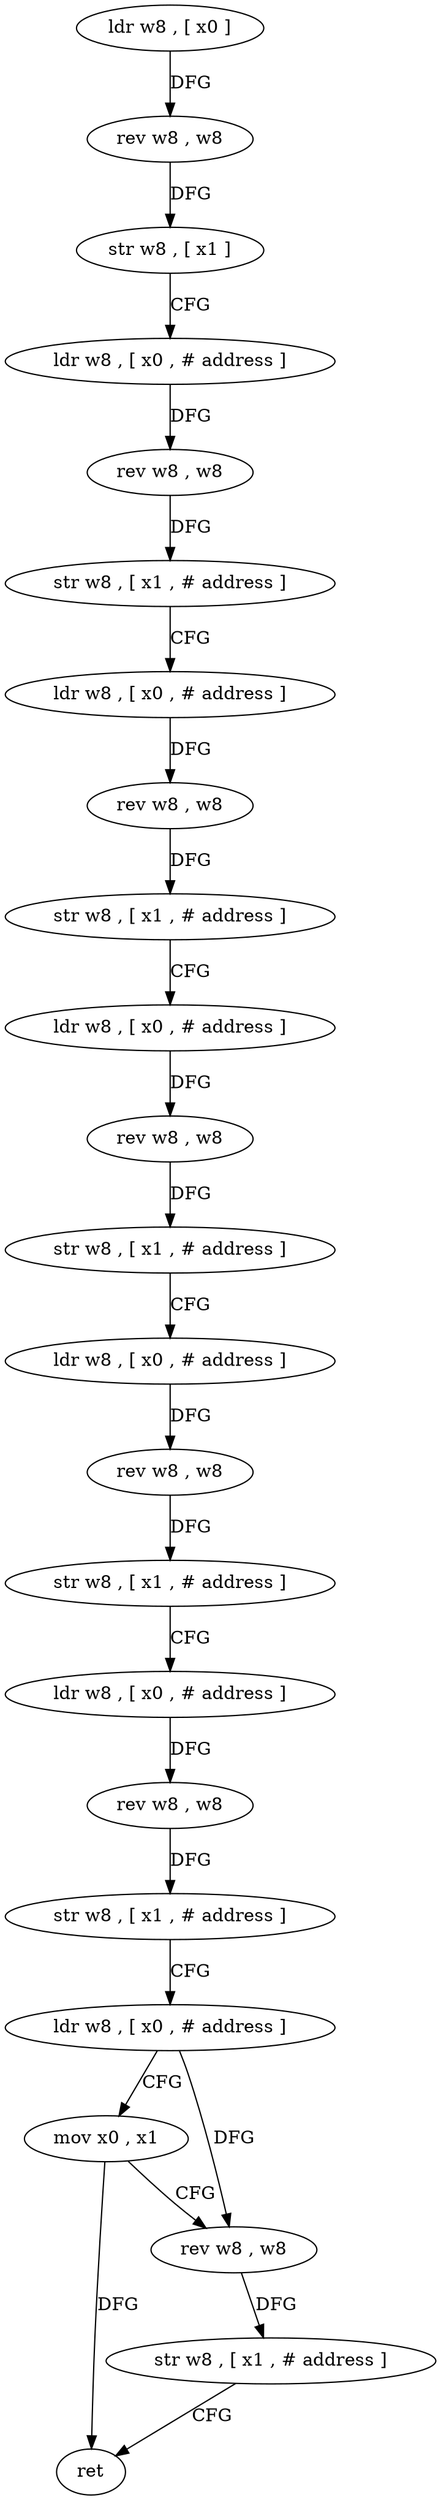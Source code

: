 digraph "func" {
"4230452" [label = "ldr w8 , [ x0 ]" ]
"4230456" [label = "rev w8 , w8" ]
"4230460" [label = "str w8 , [ x1 ]" ]
"4230464" [label = "ldr w8 , [ x0 , # address ]" ]
"4230468" [label = "rev w8 , w8" ]
"4230472" [label = "str w8 , [ x1 , # address ]" ]
"4230476" [label = "ldr w8 , [ x0 , # address ]" ]
"4230480" [label = "rev w8 , w8" ]
"4230484" [label = "str w8 , [ x1 , # address ]" ]
"4230488" [label = "ldr w8 , [ x0 , # address ]" ]
"4230492" [label = "rev w8 , w8" ]
"4230496" [label = "str w8 , [ x1 , # address ]" ]
"4230500" [label = "ldr w8 , [ x0 , # address ]" ]
"4230504" [label = "rev w8 , w8" ]
"4230508" [label = "str w8 , [ x1 , # address ]" ]
"4230512" [label = "ldr w8 , [ x0 , # address ]" ]
"4230516" [label = "rev w8 , w8" ]
"4230520" [label = "str w8 , [ x1 , # address ]" ]
"4230524" [label = "ldr w8 , [ x0 , # address ]" ]
"4230528" [label = "mov x0 , x1" ]
"4230532" [label = "rev w8 , w8" ]
"4230536" [label = "str w8 , [ x1 , # address ]" ]
"4230540" [label = "ret" ]
"4230452" -> "4230456" [ label = "DFG" ]
"4230456" -> "4230460" [ label = "DFG" ]
"4230460" -> "4230464" [ label = "CFG" ]
"4230464" -> "4230468" [ label = "DFG" ]
"4230468" -> "4230472" [ label = "DFG" ]
"4230472" -> "4230476" [ label = "CFG" ]
"4230476" -> "4230480" [ label = "DFG" ]
"4230480" -> "4230484" [ label = "DFG" ]
"4230484" -> "4230488" [ label = "CFG" ]
"4230488" -> "4230492" [ label = "DFG" ]
"4230492" -> "4230496" [ label = "DFG" ]
"4230496" -> "4230500" [ label = "CFG" ]
"4230500" -> "4230504" [ label = "DFG" ]
"4230504" -> "4230508" [ label = "DFG" ]
"4230508" -> "4230512" [ label = "CFG" ]
"4230512" -> "4230516" [ label = "DFG" ]
"4230516" -> "4230520" [ label = "DFG" ]
"4230520" -> "4230524" [ label = "CFG" ]
"4230524" -> "4230528" [ label = "CFG" ]
"4230524" -> "4230532" [ label = "DFG" ]
"4230528" -> "4230532" [ label = "CFG" ]
"4230528" -> "4230540" [ label = "DFG" ]
"4230532" -> "4230536" [ label = "DFG" ]
"4230536" -> "4230540" [ label = "CFG" ]
}
